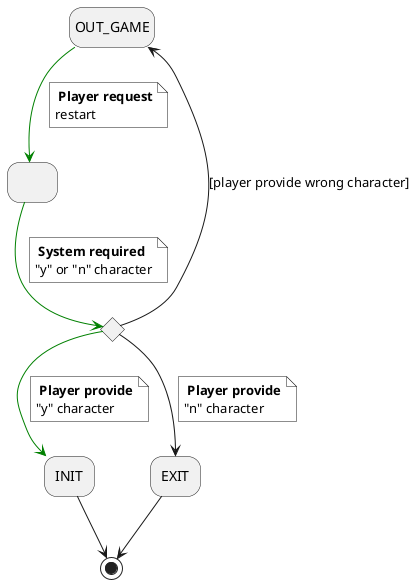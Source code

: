 @startuml
skinparam NoteBackgroundColor white
hide empty description
state OUT_GAME
state restart as " "
state ifEnd <<choice>>
OUT_GAME -[#green]-> restart
note on link
 <b> Player request
 restart
 end note
restart -[#green]-> ifEnd
 note on link
  <b> System required
  "y" or "n" character
 end note
ifEnd -[#green]-> INIT
note on link
<b> Player provide
"y" character
end note
ifEnd --> EXIT
note on link
<b> Player provide
"n" character
end note
ifEnd --> OUT_GAME : [player provide wrong character]
INIT --> [*]
EXIT --> [*]
@enduml